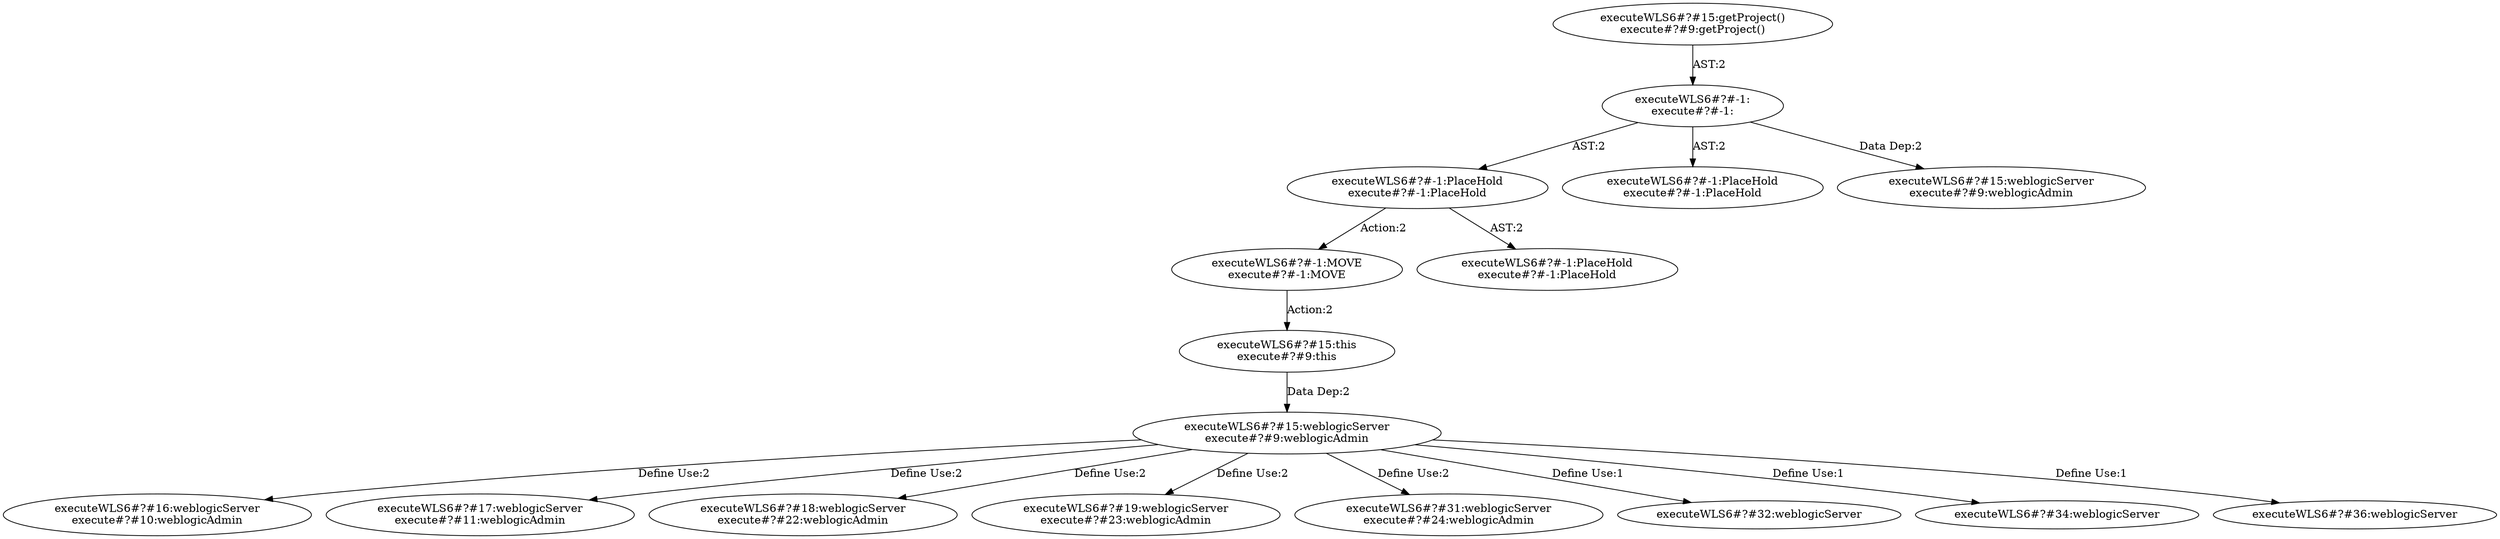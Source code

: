 digraph "Pattern" {
0 [label="executeWLS6#?#-1:MOVE
execute#?#-1:MOVE" shape=ellipse]
1 [label="executeWLS6#?#-1:PlaceHold
execute#?#-1:PlaceHold" shape=ellipse]
2 [label="executeWLS6#?#-1:
execute#?#-1:" shape=ellipse]
3 [label="executeWLS6#?#15:getProject()
execute#?#9:getProject()" shape=ellipse]
4 [label="executeWLS6#?#-1:PlaceHold
execute#?#-1:PlaceHold" shape=ellipse]
5 [label="executeWLS6#?#15:weblogicServer
execute#?#9:weblogicAdmin" shape=ellipse]
6 [label="executeWLS6#?#-1:PlaceHold
execute#?#-1:PlaceHold" shape=ellipse]
7 [label="executeWLS6#?#15:this
execute#?#9:this" shape=ellipse]
8 [label="executeWLS6#?#15:weblogicServer
execute#?#9:weblogicAdmin" shape=ellipse]
9 [label="executeWLS6#?#16:weblogicServer
execute#?#10:weblogicAdmin" shape=ellipse]
10 [label="executeWLS6#?#17:weblogicServer
execute#?#11:weblogicAdmin" shape=ellipse]
11 [label="executeWLS6#?#18:weblogicServer
execute#?#22:weblogicAdmin" shape=ellipse]
12 [label="executeWLS6#?#19:weblogicServer
execute#?#23:weblogicAdmin" shape=ellipse]
13 [label="executeWLS6#?#31:weblogicServer
execute#?#24:weblogicAdmin" shape=ellipse]
14 [label="executeWLS6#?#32:weblogicServer" shape=ellipse]
15 [label="executeWLS6#?#34:weblogicServer" shape=ellipse]
16 [label="executeWLS6#?#36:weblogicServer" shape=ellipse]
0 -> 7 [label="Action:2"];
1 -> 0 [label="Action:2"];
1 -> 6 [label="AST:2"];
2 -> 1 [label="AST:2"];
2 -> 4 [label="AST:2"];
2 -> 5 [label="Data Dep:2"];
3 -> 2 [label="AST:2"];
7 -> 8 [label="Data Dep:2"];
8 -> 9 [label="Define Use:2"];
8 -> 10 [label="Define Use:2"];
8 -> 11 [label="Define Use:2"];
8 -> 12 [label="Define Use:2"];
8 -> 13 [label="Define Use:2"];
8 -> 14 [label="Define Use:1"];
8 -> 15 [label="Define Use:1"];
8 -> 16 [label="Define Use:1"];
}